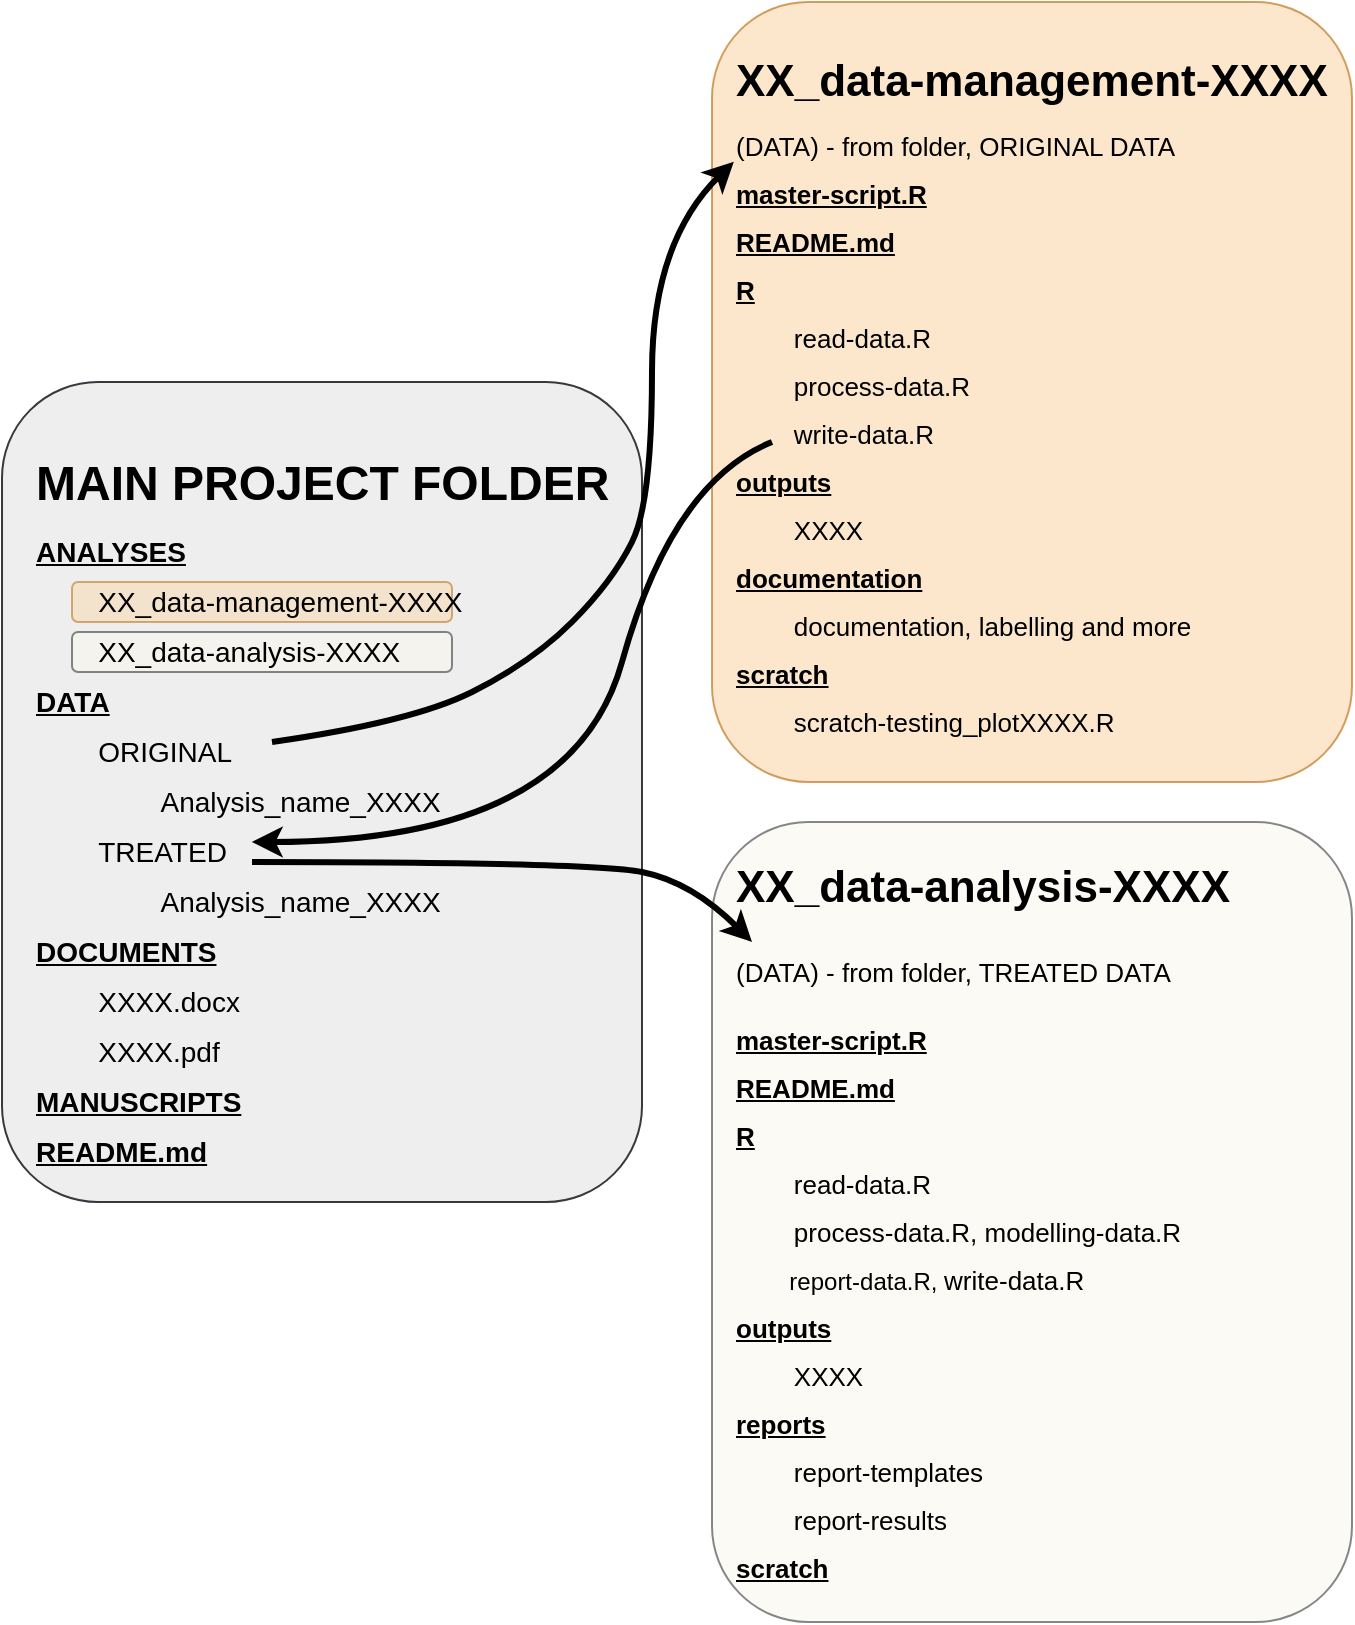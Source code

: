 <mxfile version="28.2.1">
  <diagram name="Página-1" id="qM0_NpGLCulKMJQZNOfU">
    <mxGraphModel grid="1" page="1" gridSize="10" guides="1" tooltips="1" connect="1" arrows="1" fold="1" pageScale="1" pageWidth="827" pageHeight="1169" math="0" shadow="0">
      <root>
        <mxCell id="0" />
        <mxCell id="1" parent="0" />
        <mxCell id="FNHG-wp6oJYQ-FQTt8uj-1" value="" style="rounded=1;whiteSpace=wrap;html=1;fillColor=#eeeeee;strokeColor=#36393d;" vertex="1" parent="1">
          <mxGeometry x="45" y="350" width="320" height="410" as="geometry" />
        </mxCell>
        <mxCell id="YWbn3BWcPLg-1g65r10Z-2" value="" style="rounded=1;whiteSpace=wrap;html=1;fillColor=#f9f7ed;strokeColor=#36393d;opacity=60;" vertex="1" parent="1">
          <mxGeometry x="80" y="475" width="190" height="20" as="geometry" />
        </mxCell>
        <mxCell id="YWbn3BWcPLg-1g65r10Z-1" value="" style="rounded=1;whiteSpace=wrap;html=1;fillColor=#fad7ac;strokeColor=#b46504;opacity=50;" vertex="1" parent="1">
          <mxGeometry x="80" y="450" width="190" height="20" as="geometry" />
        </mxCell>
        <mxCell id="FNHG-wp6oJYQ-FQTt8uj-5" value="" style="rounded=1;whiteSpace=wrap;html=1;fillColor=#fad7ac;strokeColor=#b46504;opacity=60;" vertex="1" parent="1">
          <mxGeometry x="400" y="160" width="320" height="390" as="geometry" />
        </mxCell>
        <mxCell id="FNHG-wp6oJYQ-FQTt8uj-6" value="" style="rounded=1;whiteSpace=wrap;html=1;fillColor=#f9f7ed;strokeColor=#36393d;opacity=60;" vertex="1" parent="1">
          <mxGeometry x="400" y="570" width="320" height="400" as="geometry" />
        </mxCell>
        <mxCell id="FNHG-wp6oJYQ-FQTt8uj-7" value="&lt;div style=&quot;line-height: 100%;&quot;&gt;&lt;h1 style=&quot;margin-top: 0px; line-height: 100%;&quot;&gt;&lt;font style=&quot;font-size: 22px; line-height: 100%;&quot;&gt;XX_data-management-XXXX&lt;/font&gt;&lt;/h1&gt;&lt;p&gt;&lt;font style=&quot;font-size: 13px;&quot;&gt;(DATA) - from folder, ORIGINAL DATA&lt;/font&gt;&lt;/p&gt;&lt;p&gt;&lt;u&gt;&lt;b&gt;&lt;font style=&quot;font-size: 13px;&quot;&gt;master-script.R&lt;/font&gt;&lt;/b&gt;&lt;/u&gt;&lt;/p&gt;&lt;p&gt;&lt;b&gt;&lt;u&gt;&lt;font style=&quot;font-size: 13px;&quot;&gt;README.md&lt;/font&gt;&lt;/u&gt;&lt;/b&gt;&lt;/p&gt;&lt;p&gt;&lt;u&gt;&lt;b&gt;&lt;font style=&quot;font-size: 13px;&quot;&gt;R&lt;/font&gt;&lt;/b&gt;&lt;/u&gt;&lt;/p&gt;&lt;p&gt;&lt;font style=&quot;font-size: 13px;&quot;&gt;&lt;span style=&quot;white-space: pre;&quot;&gt;&#x9;&lt;/span&gt;read-data.R&lt;br&gt;&lt;/font&gt;&lt;/p&gt;&lt;p&gt;&lt;font style=&quot;font-size: 13px;&quot;&gt;&lt;span style=&quot;white-space: pre;&quot;&gt;&#x9;&lt;/span&gt;process-data.R&lt;br&gt;&lt;/font&gt;&lt;/p&gt;&lt;p&gt;&lt;font style=&quot;font-size: 13px;&quot;&gt;&lt;span style=&quot;white-space: pre;&quot;&gt;&#x9;&lt;/span&gt;write-data.R&lt;br&gt;&lt;/font&gt;&lt;/p&gt;&lt;p&gt;&lt;u&gt;&lt;b&gt;&lt;font style=&quot;font-size: 13px;&quot;&gt;outputs&lt;/font&gt;&lt;/b&gt;&lt;/u&gt;&lt;/p&gt;&lt;p&gt;&lt;font style=&quot;font-size: 13px;&quot;&gt;&lt;span style=&quot;white-space: pre;&quot;&gt;&#x9;&lt;/span&gt;XXXX&lt;br&gt;&lt;/font&gt;&lt;/p&gt;&lt;p&gt;&lt;u&gt;&lt;b&gt;&lt;font style=&quot;font-size: 13px;&quot;&gt;documentation&lt;/font&gt;&lt;/b&gt;&lt;/u&gt;&lt;/p&gt;&lt;p&gt;&lt;font style=&quot;font-size: 13px;&quot;&gt;&lt;span style=&quot;font-weight: bold; text-decoration-line: underline; white-space: pre;&quot;&gt;&#x9;&lt;/span&gt;documentation, labelling and more&lt;br&gt;&lt;/font&gt;&lt;/p&gt;&lt;p&gt;&lt;font style=&quot;font-size: 13px;&quot;&gt;&lt;u&gt;&lt;b&gt;scratch&lt;/b&gt;&lt;/u&gt;&amp;nbsp;&lt;/font&gt;&lt;/p&gt;&lt;p&gt;&lt;font style=&quot;font-size: 13px;&quot;&gt;&lt;span style=&quot;white-space: pre;&quot;&gt;&#x9;&lt;/span&gt;scratch-testing_plotXXXX.R&lt;br&gt;&lt;/font&gt;&lt;/p&gt;&lt;/div&gt;" style="text;html=1;whiteSpace=wrap;overflow=hidden;rounded=0;" vertex="1" parent="1">
          <mxGeometry x="410" y="180" width="300" height="350" as="geometry" />
        </mxCell>
        <mxCell id="FNHG-wp6oJYQ-FQTt8uj-8" value="&lt;div style=&quot;line-height: 100%;&quot;&gt;&lt;h1 style=&quot;margin-top: 0px; line-height: 100%;&quot;&gt;&lt;span style=&quot;background-color: transparent; color: light-dark(rgb(0, 0, 0), rgb(255, 255, 255));&quot;&gt;&lt;font style=&quot;font-size: 22px; line-height: 100%;&quot;&gt;XX_data-analysis-XXXX&lt;/font&gt;&lt;/span&gt;&lt;/h1&gt;&lt;h1 style=&quot;margin-top: 0px; line-height: 100%;&quot;&gt;&lt;span style=&quot;background-color: transparent; color: light-dark(rgb(0, 0, 0), rgb(255, 255, 255)); font-weight: normal; line-height: 100%;&quot;&gt;&lt;font style=&quot;font-size: 13px;&quot;&gt;(DATA) - from folder, TREATED DATA&lt;/font&gt;&lt;/span&gt;&lt;/h1&gt;&lt;p&gt;&lt;b&gt;&lt;u&gt;&lt;font style=&quot;font-size: 13px;&quot;&gt;master-script.R&lt;/font&gt;&lt;/u&gt;&lt;/b&gt;&lt;/p&gt;&lt;p&gt;&lt;u&gt;&lt;b&gt;&lt;font style=&quot;font-size: 13px;&quot;&gt;README.md&lt;/font&gt;&lt;/b&gt;&lt;/u&gt;&lt;/p&gt;&lt;p&gt;&lt;u&gt;&lt;b&gt;&lt;font style=&quot;font-size: 13px;&quot;&gt;R&lt;/font&gt;&lt;/b&gt;&lt;/u&gt;&lt;/p&gt;&lt;p&gt;&lt;font style=&quot;font-size: 13px;&quot;&gt;&lt;span style=&quot;white-space: pre;&quot;&gt;&#x9;&lt;/span&gt;read-data.R&lt;br&gt;&lt;/font&gt;&lt;/p&gt;&lt;p&gt;&lt;font style=&quot;font-size: 13px;&quot;&gt;&lt;span style=&quot;white-space: pre;&quot;&gt;&#x9;&lt;/span&gt;process-data.R,&amp;nbsp;&lt;/font&gt;&lt;span style=&quot;font-size: 13px; background-color: transparent; color: light-dark(rgb(0, 0, 0), rgb(255, 255, 255));&quot;&gt;modelling-data.R&lt;/span&gt;&lt;/p&gt;&lt;p&gt;&lt;span style=&quot;white-space: pre;&quot;&gt;&#x9;&lt;/span&gt;report-data.R,&amp;nbsp;&lt;span style=&quot;font-size: 13px; background-color: transparent; color: light-dark(rgb(0, 0, 0), rgb(255, 255, 255));&quot;&gt;write-data.R&lt;/span&gt;&lt;/p&gt;&lt;p&gt;&lt;u&gt;&lt;b&gt;&lt;font style=&quot;font-size: 13px;&quot;&gt;outputs&lt;/font&gt;&lt;/b&gt;&lt;/u&gt;&lt;/p&gt;&lt;p&gt;&lt;font style=&quot;font-size: 13px;&quot;&gt;&lt;span style=&quot;white-space: pre;&quot;&gt;&#x9;&lt;/span&gt;XXXX&lt;br&gt;&lt;/font&gt;&lt;/p&gt;&lt;p&gt;&lt;u&gt;&lt;b&gt;&lt;font style=&quot;font-size: 13px;&quot;&gt;reports&lt;/font&gt;&lt;/b&gt;&lt;/u&gt;&lt;/p&gt;&lt;p&gt;&lt;font style=&quot;font-size: 13px;&quot;&gt;&lt;span style=&quot;white-space: pre;&quot;&gt;&#x9;&lt;/span&gt;report-templates&lt;br&gt;&lt;/font&gt;&lt;/p&gt;&lt;p&gt;&lt;font style=&quot;font-size: 13px;&quot;&gt;&lt;span style=&quot;white-space: pre;&quot;&gt;&#x9;&lt;/span&gt;report-results&lt;br&gt;&lt;/font&gt;&lt;/p&gt;&lt;p&gt;&lt;u&gt;&lt;b&gt;&lt;font style=&quot;font-size: 13px;&quot;&gt;scratch&lt;/font&gt;&lt;/b&gt;&lt;/u&gt;&lt;/p&gt;&lt;/div&gt;" style="text;html=1;whiteSpace=wrap;overflow=hidden;rounded=0;" vertex="1" parent="1">
          <mxGeometry x="410" y="582.5" width="300" height="377.5" as="geometry" />
        </mxCell>
        <mxCell id="FNHG-wp6oJYQ-FQTt8uj-3" value="&lt;div style=&quot;line-height: 100%;&quot;&gt;&lt;h1 style=&quot;margin-top: 0px; line-height: 100%;&quot;&gt;MAIN PROJECT FOLDER&lt;/h1&gt;&lt;p&gt;&lt;u&gt;&lt;b&gt;&lt;font style=&quot;font-size: 14px;&quot;&gt;ANALYSES&lt;/font&gt;&lt;/b&gt;&lt;/u&gt;&lt;/p&gt;&lt;p&gt;&lt;font style=&quot;font-size: 14px;&quot;&gt;&lt;span style=&quot;white-space: pre;&quot;&gt;&#x9;&lt;/span&gt;XX_data-management-XXXX&lt;br&gt;&lt;/font&gt;&lt;/p&gt;&lt;p&gt;&lt;font style=&quot;font-size: 14px;&quot;&gt;&lt;span style=&quot;white-space: pre;&quot;&gt;&#x9;&lt;/span&gt;XX_data-analysis-XXXX&lt;br&gt;&lt;/font&gt;&lt;/p&gt;&lt;p&gt;&lt;u&gt;&lt;b&gt;&lt;font style=&quot;font-size: 14px;&quot;&gt;DATA&lt;/font&gt;&lt;/b&gt;&lt;/u&gt;&lt;/p&gt;&lt;p&gt;&lt;font style=&quot;font-size: 14px;&quot;&gt;&lt;span style=&quot;white-space: pre;&quot;&gt;&#x9;&lt;/span&gt;ORIGINAL&lt;/font&gt;&lt;/p&gt;&lt;p&gt;&lt;font style=&quot;font-size: 14px;&quot;&gt;&lt;span style=&quot;white-space: pre;&quot;&gt;&#x9;&lt;span style=&quot;white-space: pre;&quot;&gt;&#x9;&lt;/span&gt;A&lt;/span&gt;nalysis_name_XXXX&lt;br&gt;&lt;/font&gt;&lt;/p&gt;&lt;p&gt;&lt;font style=&quot;font-size: 14px;&quot;&gt;&lt;span style=&quot;white-space: pre;&quot;&gt;&#x9;&lt;/span&gt;TREATED&lt;br&gt;&lt;/font&gt;&lt;/p&gt;&lt;p&gt;&lt;font style=&quot;font-size: 14px;&quot;&gt;&lt;span style=&quot;white-space: pre;&quot;&gt;&#x9;&lt;/span&gt;&lt;span style=&quot;white-space: pre;&quot;&gt;&#x9;&lt;/span&gt;Analysis_name_XXXX&lt;br&gt;&lt;/font&gt;&lt;/p&gt;&lt;p&gt;&lt;u&gt;&lt;b&gt;&lt;font style=&quot;font-size: 14px;&quot;&gt;DOCUMENTS&lt;/font&gt;&lt;/b&gt;&lt;/u&gt;&lt;/p&gt;&lt;p&gt;&lt;font style=&quot;font-size: 14px;&quot;&gt;&lt;span style=&quot;white-space: pre;&quot;&gt;&#x9;&lt;/span&gt;XXXX.docx&lt;br&gt;&lt;/font&gt;&lt;/p&gt;&lt;p&gt;&lt;font style=&quot;font-size: 14px;&quot;&gt;&lt;span style=&quot;white-space: pre;&quot;&gt;&#x9;&lt;/span&gt;XXXX.pdf&lt;br&gt;&lt;/font&gt;&lt;/p&gt;&lt;p&gt;&lt;b&gt;&lt;u&gt;&lt;font style=&quot;font-size: 14px;&quot;&gt;MANUSCRIPTS&lt;/font&gt;&lt;/u&gt;&lt;/b&gt;&lt;/p&gt;&lt;p&gt;&lt;u&gt;&lt;b&gt;&lt;font style=&quot;font-size: 14px;&quot;&gt;README.md&lt;/font&gt;&lt;/b&gt;&lt;/u&gt;&lt;/p&gt;&lt;p&gt;&lt;/p&gt;&lt;/div&gt;" style="text;html=1;whiteSpace=wrap;overflow=hidden;rounded=0;" vertex="1" parent="1">
          <mxGeometry x="60" y="382" width="290" height="358" as="geometry" />
        </mxCell>
        <mxCell id="YWbn3BWcPLg-1g65r10Z-4" value="" style="curved=1;endArrow=classic;html=1;rounded=0;strokeWidth=3;" edge="1" parent="1">
          <mxGeometry width="50" height="50" relative="1" as="geometry">
            <mxPoint x="170" y="590" as="sourcePoint" />
            <mxPoint x="420" y="630" as="targetPoint" />
            <Array as="points">
              <mxPoint x="340" y="590" />
              <mxPoint x="390" y="600" />
            </Array>
          </mxGeometry>
        </mxCell>
        <mxCell id="YWbn3BWcPLg-1g65r10Z-5" value="" style="curved=1;endArrow=classic;html=1;rounded=0;strokeWidth=3;entryX=0.379;entryY=0.553;entryDx=0;entryDy=0;entryPerimeter=0;" edge="1" parent="1" target="FNHG-wp6oJYQ-FQTt8uj-3">
          <mxGeometry width="50" height="50" relative="1" as="geometry">
            <mxPoint x="430" y="380" as="sourcePoint" />
            <mxPoint x="190" y="580" as="targetPoint" />
            <Array as="points">
              <mxPoint x="380" y="400" />
              <mxPoint x="330" y="580" />
            </Array>
          </mxGeometry>
        </mxCell>
        <mxCell id="YWbn3BWcPLg-1g65r10Z-7" value="" style="curved=1;endArrow=classic;html=1;rounded=0;entryX=0.003;entryY=0.171;entryDx=0;entryDy=0;entryPerimeter=0;strokeWidth=3;" edge="1" parent="1" target="FNHG-wp6oJYQ-FQTt8uj-7">
          <mxGeometry width="50" height="50" relative="1" as="geometry">
            <mxPoint x="180" y="530" as="sourcePoint" />
            <mxPoint x="400" y="252.15" as="targetPoint" />
            <Array as="points">
              <mxPoint x="250" y="520" />
              <mxPoint x="310" y="490" />
              <mxPoint x="350" y="450" />
              <mxPoint x="370" y="410" />
              <mxPoint x="370" y="280" />
            </Array>
          </mxGeometry>
        </mxCell>
      </root>
    </mxGraphModel>
  </diagram>
</mxfile>
